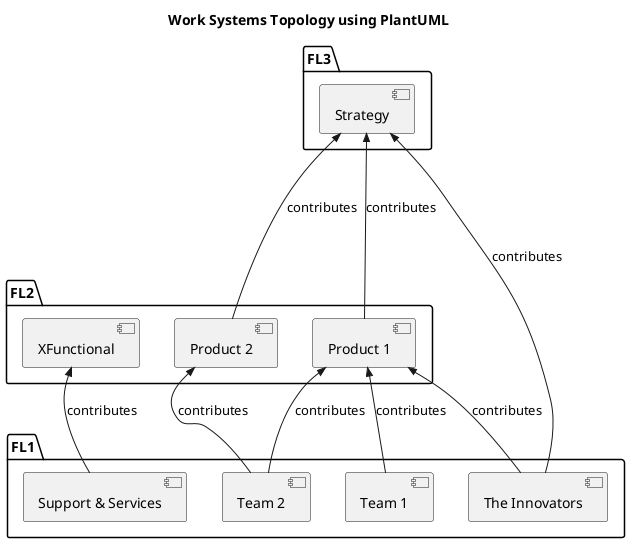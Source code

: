 @startuml FLS2024 #2

title Work Systems Topology using PlantUML

package FL3 {
  [Strategy]
}

package FL2 {
  [Product 1]
  [Product 2]
  [XFunctional]
}

package FL1 {
  [The Innovators]
  [Team 1]
  [Team 2]
  [Support & Services]
}

[The Innovators] -up->> [Product 1] : contributes
[The Innovators] -up->> [Strategy] : contributes
[Team 1] -up->> [Product 1] : contributes
[Team 2] -up->> [Product 1] : contributes
[Team 2] -up->> [Product 2] : contributes
[Support & Services] -up->> [XFunctional] : contributes
[Product 1] --up->> [Strategy] : contributes
[Product 2] --up->> [Strategy] : contributes

@enduml

